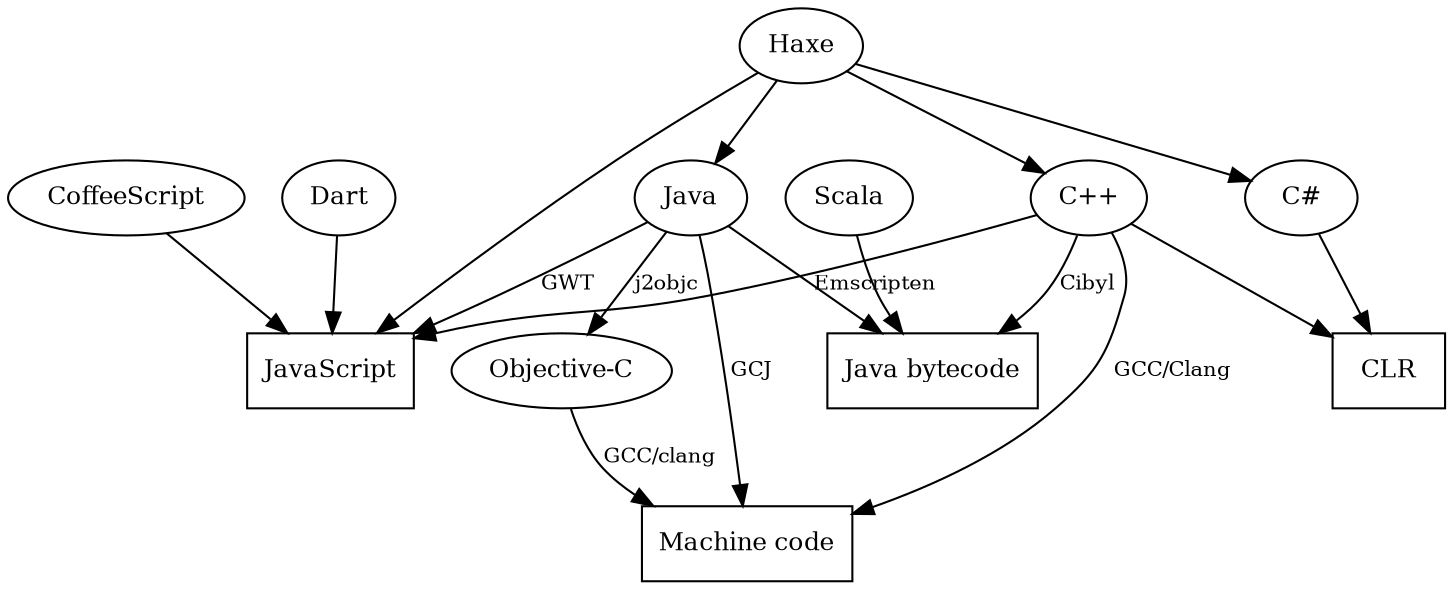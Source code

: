 digraph Transcompilation {
    edge [fontsize=10];
    node [fontsize=12];

    "Java" -> "Java bytecode"
    "Scala" -> "Java bytecode"
    "Java" -> "Machine code" [label="GCJ"]
    "Java" -> "Objective-C" [label="j2objc"]
    "Java" -> "JavaScript" [label="GWT"]
    "C++" -> "Machine code" [label="GCC/Clang"]
    "C++" -> "JavaScript" [label="Emscripten"]
    "C++" -> "Java bytecode" [label="Cibyl"]
    "Objective-C" -> "Machine code" [label="GCC/clang"]
    "CoffeeScript" -> "JavaScript"
    "Dart" -> "JavaScript"
    "Haxe" -> "JavaScript"
    "Haxe" -> "C++"
    "Haxe" -> "Java"
    "Haxe" -> "C#"
    "C#" -> "CLR"
    "C++" -> "CLR"

    "Java bytecode" [shape="box"]
    "Machine code" [shape="box"]
    "JavaScript" [shape="box"]
    "CLR" [shape="box"]
}
